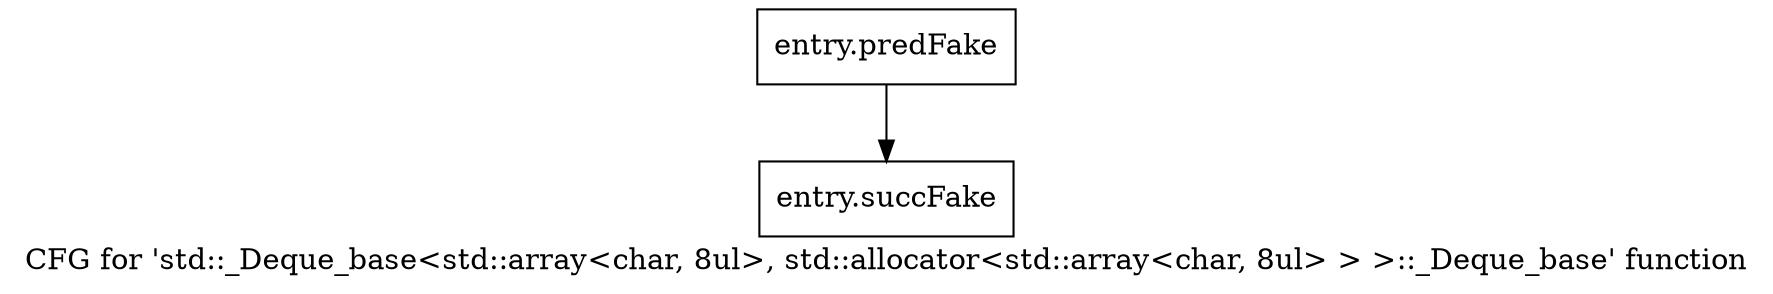 digraph "CFG for 'std::_Deque_base\<std::array\<char, 8ul\>, std::allocator\<std::array\<char, 8ul\> \> \>::_Deque_base' function" {
	label="CFG for 'std::_Deque_base\<std::array\<char, 8ul\>, std::allocator\<std::array\<char, 8ul\> \> \>::_Deque_base' function";

	Node0x45f0850 [shape=record,filename="",linenumber="",label="{entry.predFake}"];
	Node0x45f0850 -> Node0x47bf610[ callList="" memoryops="" filename="/tools/Xilinx/Vitis_HLS/2023.1/tps/lnx64/gcc-8.3.0/lib/gcc/x86_64-pc-linux-gnu/8.3.0/../../../../include/c++/8.3.0/bits/stl_deque.h" execusionnum="1"];
	Node0x47bf610 [shape=record,filename="/tools/Xilinx/Vitis_HLS/2023.1/tps/lnx64/gcc-8.3.0/lib/gcc/x86_64-pc-linux-gnu/8.3.0/../../../../include/c++/8.3.0/bits/stl_deque.h",linenumber="493",label="{entry.succFake}"];
}
